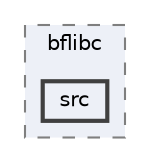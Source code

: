 digraph "/Volumes/otashi/brando/sources/repo/libs/bflibc/src"
{
 // LATEX_PDF_SIZE
  bgcolor="transparent";
  edge [fontname=Helvetica,fontsize=10,labelfontname=Helvetica,labelfontsize=10];
  node [fontname=Helvetica,fontsize=10,shape=box,height=0.2,width=0.4];
  compound=true
  subgraph clusterdir_f7372359dc1e93f39b436881b4b347c9 {
    graph [ bgcolor="#edf0f7", pencolor="grey50", label="bflibc", fontname=Helvetica,fontsize=10 style="filled,dashed", URL="dir_f7372359dc1e93f39b436881b4b347c9.html",tooltip=""]
  dir_e99af850ddf191b90634409465f8282d [label="src", fillcolor="#edf0f7", color="grey25", style="filled,bold", URL="dir_e99af850ddf191b90634409465f8282d.html",tooltip=""];
  }
}
